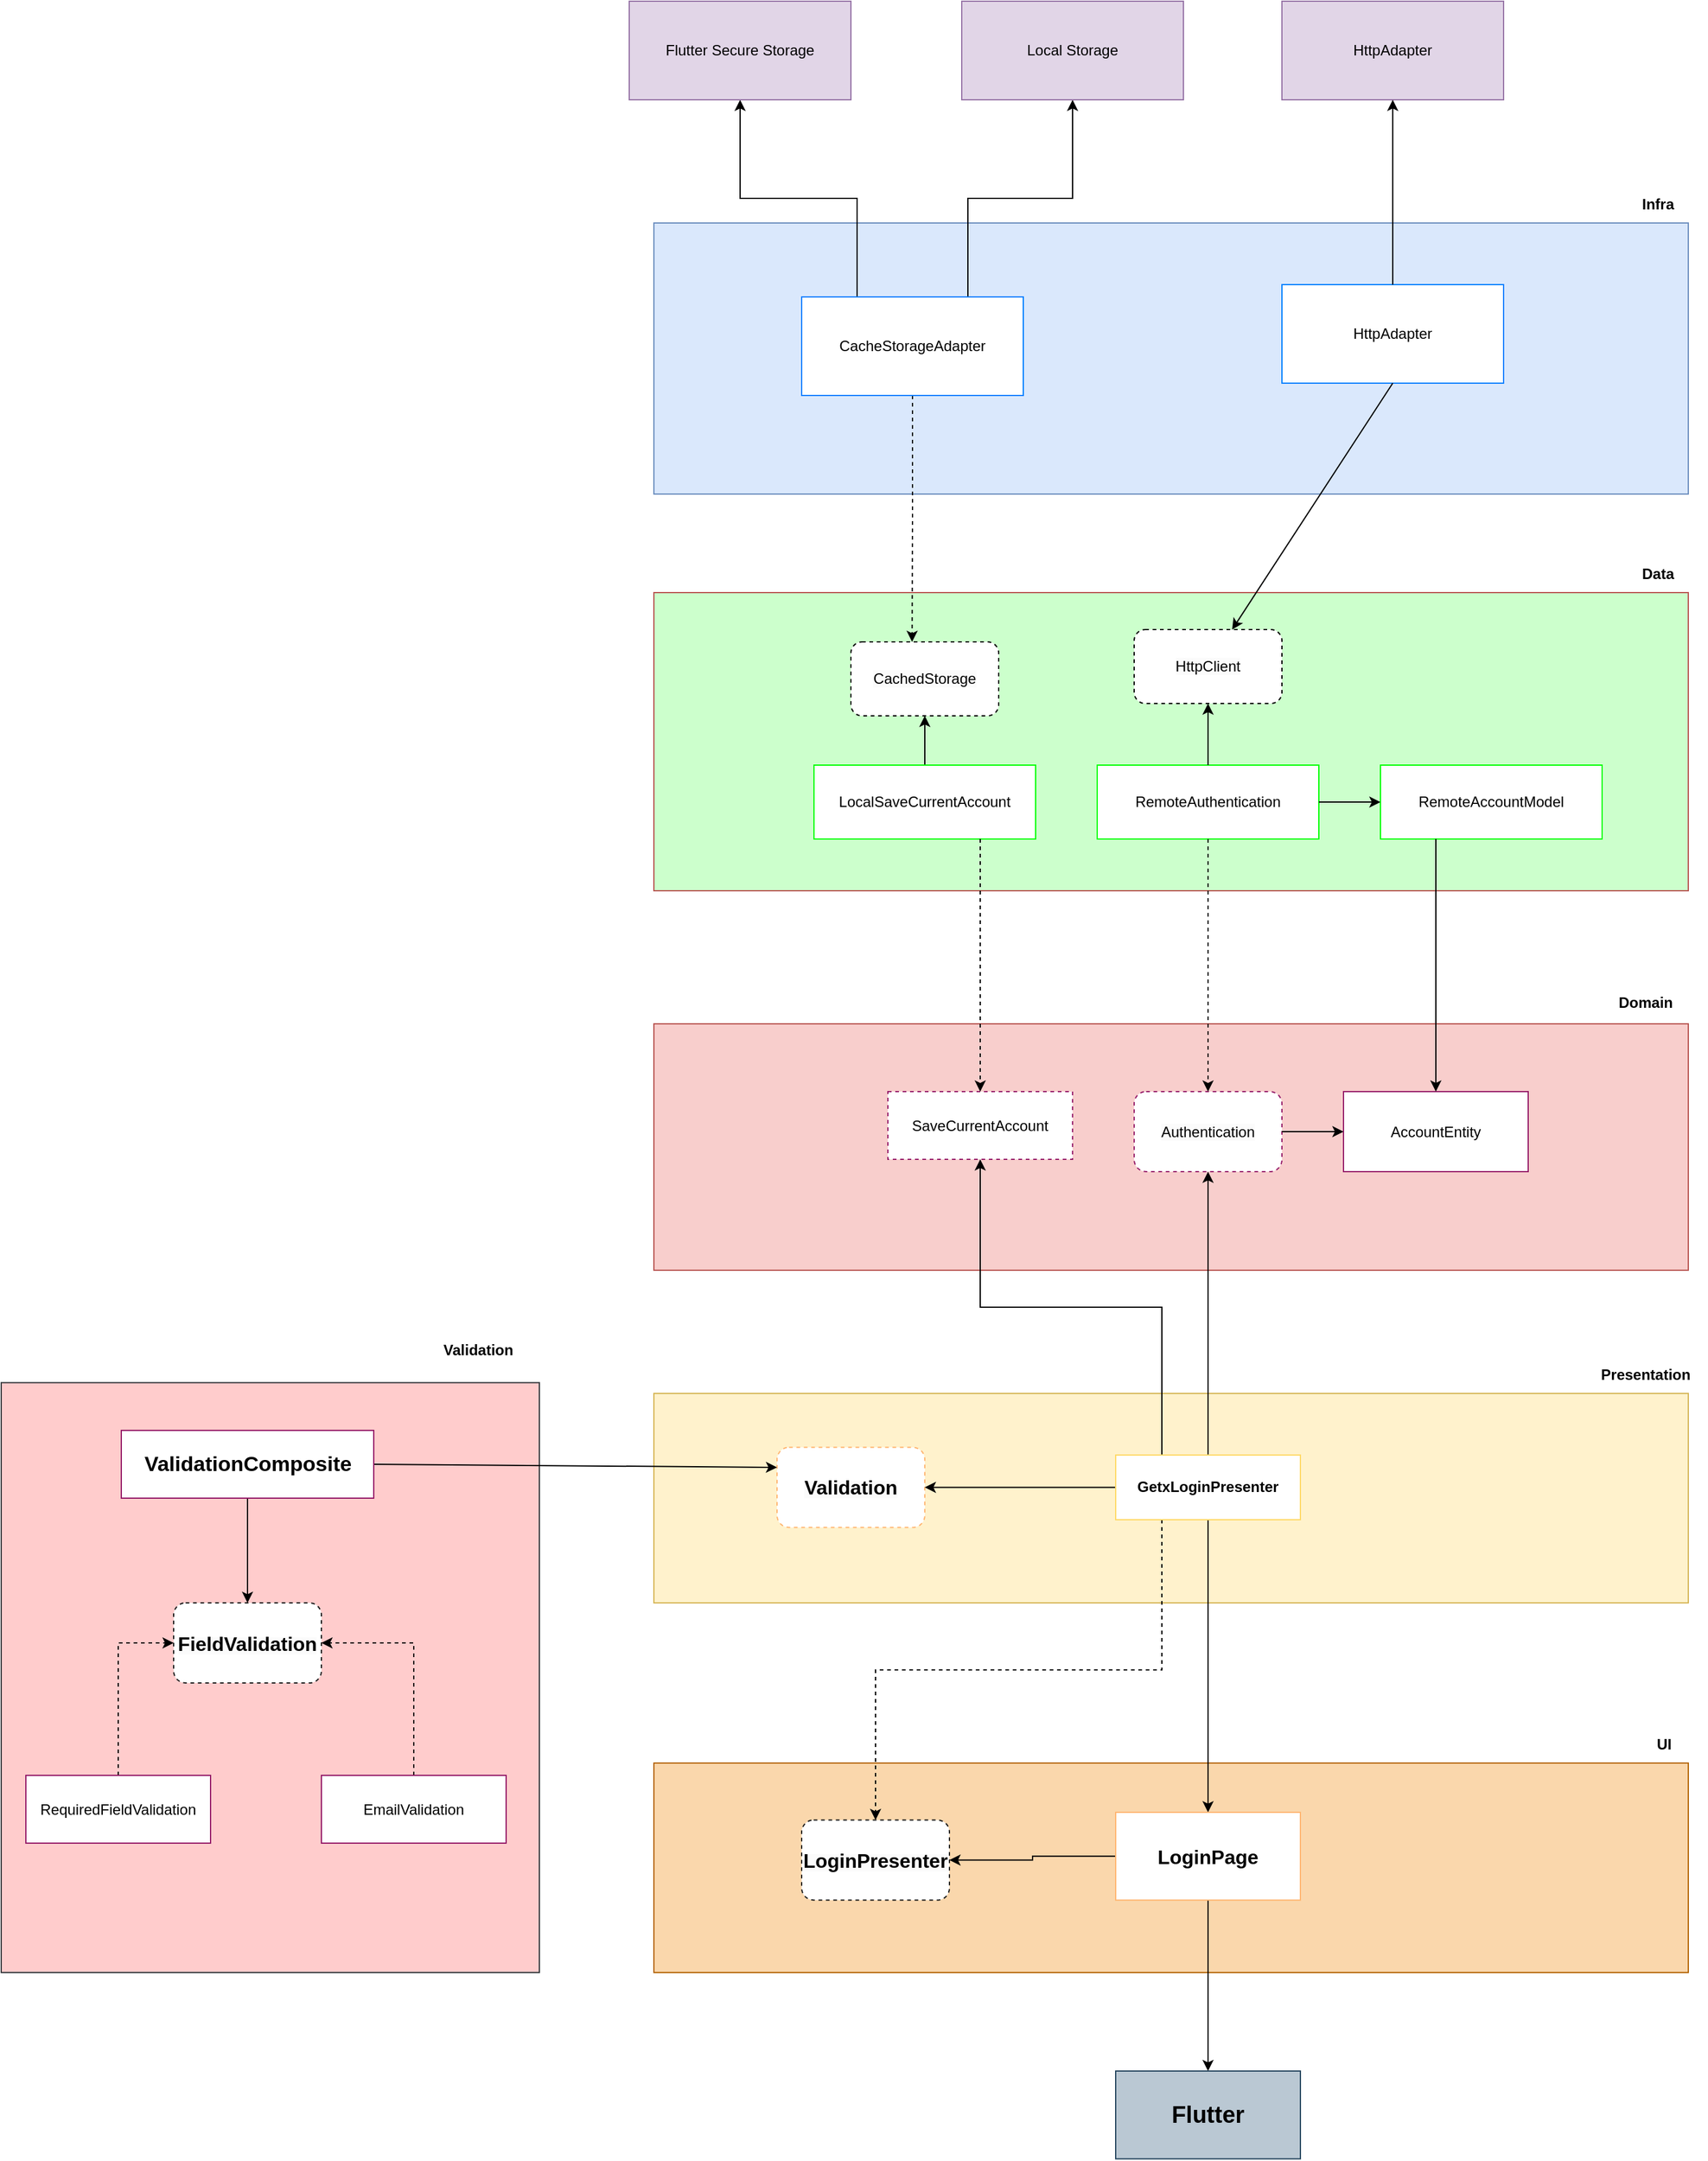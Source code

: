 <mxfile version="21.7.1" type="github" pages="3">
  <diagram name="Login" id="aWe7KM1cLbGeV50ehOjc">
    <mxGraphModel dx="2013" dy="1816" grid="1" gridSize="10" guides="1" tooltips="1" connect="1" arrows="1" fold="1" page="1" pageScale="1" pageWidth="827" pageHeight="1169" math="0" shadow="0">
      <root>
        <mxCell id="0" />
        <mxCell id="1" parent="0" />
        <mxCell id="XNv7TvhyOqcc_81UNLbF-1" value="" style="rounded=0;whiteSpace=wrap;html=1;fillColor=#f8cecc;strokeColor=#b85450;" parent="1" vertex="1">
          <mxGeometry x="-40" y="350" width="840" height="200" as="geometry" />
        </mxCell>
        <mxCell id="mrGHJU6OX8BGPNTDZ4Nh-1" value="SaveCurrentAccount" style="rounded=0;whiteSpace=wrap;html=1;strokeColor=#941967;dashed=1;" parent="1" vertex="1">
          <mxGeometry x="150" y="405" width="150" height="55" as="geometry" />
        </mxCell>
        <mxCell id="mrGHJU6OX8BGPNTDZ4Nh-2" value="AccountEntity" style="rounded=0;whiteSpace=wrap;html=1;strokeColor=#941967;" parent="1" vertex="1">
          <mxGeometry x="520" y="405" width="150" height="65" as="geometry" />
        </mxCell>
        <mxCell id="mrGHJU6OX8BGPNTDZ4Nh-3" value="&lt;span style=&quot;color: rgb(0, 0, 0); font-family: Helvetica; font-size: 12px; font-style: normal; font-variant-ligatures: normal; font-variant-caps: normal; font-weight: 400; letter-spacing: normal; orphans: 2; text-align: center; text-indent: 0px; text-transform: none; widows: 2; word-spacing: 0px; -webkit-text-stroke-width: 0px; background-color: rgb(251, 251, 251); text-decoration-thickness: initial; text-decoration-style: initial; text-decoration-color: initial; float: none; display: inline !important;&quot;&gt;Authentication&lt;/span&gt;" style="rounded=1;whiteSpace=wrap;html=1;dashed=1;strokeColor=#941967;" parent="1" vertex="1">
          <mxGeometry x="350" y="405" width="120" height="65" as="geometry" />
        </mxCell>
        <mxCell id="mrGHJU6OX8BGPNTDZ4Nh-5" value="" style="endArrow=classic;html=1;rounded=0;exitX=1;exitY=0.5;exitDx=0;exitDy=0;entryX=0;entryY=0.5;entryDx=0;entryDy=0;" parent="1" source="mrGHJU6OX8BGPNTDZ4Nh-3" target="mrGHJU6OX8BGPNTDZ4Nh-2" edge="1">
          <mxGeometry width="50" height="50" relative="1" as="geometry">
            <mxPoint x="360" y="433" as="sourcePoint" />
            <mxPoint x="310" y="433" as="targetPoint" />
          </mxGeometry>
        </mxCell>
        <mxCell id="mrGHJU6OX8BGPNTDZ4Nh-6" value="&lt;b&gt;Domain&lt;/b&gt;" style="text;html=1;align=center;verticalAlign=middle;resizable=0;points=[];autosize=1;strokeColor=none;fillColor=none;" parent="1" vertex="1">
          <mxGeometry x="730" y="318" width="70" height="30" as="geometry" />
        </mxCell>
        <mxCell id="mrGHJU6OX8BGPNTDZ4Nh-7" value="" style="rounded=0;whiteSpace=wrap;html=1;fillColor=#CCFFCC;strokeColor=#b85450;" parent="1" vertex="1">
          <mxGeometry x="-40" width="840" height="242" as="geometry" />
        </mxCell>
        <mxCell id="XKAzTYaSXbxQ3egyksWv-5" style="edgeStyle=orthogonalEdgeStyle;rounded=0;orthogonalLoop=1;jettySize=auto;html=1;entryX=0.5;entryY=1;entryDx=0;entryDy=0;" parent="1" source="mrGHJU6OX8BGPNTDZ4Nh-8" target="XKAzTYaSXbxQ3egyksWv-1" edge="1">
          <mxGeometry relative="1" as="geometry" />
        </mxCell>
        <mxCell id="mrGHJU6OX8BGPNTDZ4Nh-8" value="LocalSaveCurrentAccount" style="rounded=0;whiteSpace=wrap;html=1;strokeColor=#00FF00;" parent="1" vertex="1">
          <mxGeometry x="90" y="140" width="180" height="60" as="geometry" />
        </mxCell>
        <mxCell id="mrGHJU6OX8BGPNTDZ4Nh-10" value="&lt;span style=&quot;color: rgb(0, 0, 0); font-family: Helvetica; font-size: 12px; font-style: normal; font-variant-ligatures: normal; font-variant-caps: normal; font-weight: 400; letter-spacing: normal; orphans: 2; text-align: center; text-indent: 0px; text-transform: none; widows: 2; word-spacing: 0px; -webkit-text-stroke-width: 0px; background-color: rgb(251, 251, 251); text-decoration-thickness: initial; text-decoration-style: initial; text-decoration-color: initial; float: none; display: inline !important;&quot;&gt;HttpClient&lt;/span&gt;" style="rounded=1;whiteSpace=wrap;html=1;dashed=1;" parent="1" vertex="1">
          <mxGeometry x="350" y="30" width="120" height="60" as="geometry" />
        </mxCell>
        <mxCell id="mrGHJU6OX8BGPNTDZ4Nh-13" value="&lt;b&gt;Data&lt;br&gt;&lt;/b&gt;" style="text;html=1;align=center;verticalAlign=middle;resizable=0;points=[];autosize=1;strokeColor=none;fillColor=none;" parent="1" vertex="1">
          <mxGeometry x="750" y="-30" width="50" height="30" as="geometry" />
        </mxCell>
        <mxCell id="mrGHJU6OX8BGPNTDZ4Nh-15" value="RemoteAuthentication" style="rounded=0;whiteSpace=wrap;html=1;strokeColor=#00FF00;" parent="1" vertex="1">
          <mxGeometry x="320" y="140" width="180" height="60" as="geometry" />
        </mxCell>
        <mxCell id="mrGHJU6OX8BGPNTDZ4Nh-16" value="RemoteAccountModel&lt;br&gt;" style="rounded=0;whiteSpace=wrap;html=1;strokeColor=#00FF00;" parent="1" vertex="1">
          <mxGeometry x="550" y="140" width="180" height="60" as="geometry" />
        </mxCell>
        <mxCell id="mrGHJU6OX8BGPNTDZ4Nh-18" value="" style="endArrow=classic;html=1;rounded=0;exitX=1;exitY=0.5;exitDx=0;exitDy=0;entryX=0;entryY=0.5;entryDx=0;entryDy=0;" parent="1" source="mrGHJU6OX8BGPNTDZ4Nh-15" target="mrGHJU6OX8BGPNTDZ4Nh-16" edge="1">
          <mxGeometry width="50" height="50" relative="1" as="geometry">
            <mxPoint x="334" y="168" as="sourcePoint" />
            <mxPoint x="280" y="168" as="targetPoint" />
          </mxGeometry>
        </mxCell>
        <mxCell id="mrGHJU6OX8BGPNTDZ4Nh-20" value="" style="endArrow=classic;html=1;rounded=0;exitX=0.5;exitY=0;exitDx=0;exitDy=0;entryX=0.5;entryY=1;entryDx=0;entryDy=0;" parent="1" source="mrGHJU6OX8BGPNTDZ4Nh-15" target="mrGHJU6OX8BGPNTDZ4Nh-10" edge="1">
          <mxGeometry width="50" height="50" relative="1" as="geometry">
            <mxPoint x="514" y="168" as="sourcePoint" />
            <mxPoint x="570" y="168" as="targetPoint" />
          </mxGeometry>
        </mxCell>
        <mxCell id="mrGHJU6OX8BGPNTDZ4Nh-21" value="" style="endArrow=classic;html=1;rounded=0;exitX=0.75;exitY=1;exitDx=0;exitDy=0;dashed=1;" parent="1" source="mrGHJU6OX8BGPNTDZ4Nh-8" target="mrGHJU6OX8BGPNTDZ4Nh-1" edge="1">
          <mxGeometry width="50" height="50" relative="1" as="geometry">
            <mxPoint x="424" y="150" as="sourcePoint" />
            <mxPoint x="424" y="75" as="targetPoint" />
          </mxGeometry>
        </mxCell>
        <mxCell id="mrGHJU6OX8BGPNTDZ4Nh-22" value="" style="endArrow=classic;html=1;rounded=0;exitX=0.5;exitY=1;exitDx=0;exitDy=0;dashed=1;" parent="1" source="mrGHJU6OX8BGPNTDZ4Nh-15" target="mrGHJU6OX8BGPNTDZ4Nh-3" edge="1">
          <mxGeometry width="50" height="50" relative="1" as="geometry">
            <mxPoint x="235" y="185" as="sourcePoint" />
            <mxPoint x="235" y="415" as="targetPoint" />
          </mxGeometry>
        </mxCell>
        <mxCell id="mrGHJU6OX8BGPNTDZ4Nh-23" value="" style="endArrow=classic;html=1;rounded=0;exitX=0.25;exitY=1;exitDx=0;exitDy=0;entryX=0.5;entryY=0;entryDx=0;entryDy=0;" parent="1" source="mrGHJU6OX8BGPNTDZ4Nh-16" target="mrGHJU6OX8BGPNTDZ4Nh-2" edge="1">
          <mxGeometry width="50" height="50" relative="1" as="geometry">
            <mxPoint x="424" y="185" as="sourcePoint" />
            <mxPoint x="420" y="415" as="targetPoint" />
          </mxGeometry>
        </mxCell>
        <mxCell id="mrGHJU6OX8BGPNTDZ4Nh-26" value="" style="rounded=0;whiteSpace=wrap;html=1;fillColor=#dae8fc;strokeColor=#6c8ebf;" parent="1" vertex="1">
          <mxGeometry x="-40" y="-300" width="840" height="220" as="geometry" />
        </mxCell>
        <mxCell id="mrGHJU6OX8BGPNTDZ4Nh-27" value="&lt;b&gt;Infra&lt;br&gt;&lt;/b&gt;" style="text;html=1;align=center;verticalAlign=middle;resizable=0;points=[];autosize=1;strokeColor=none;fillColor=none;" parent="1" vertex="1">
          <mxGeometry x="750" y="-330" width="50" height="30" as="geometry" />
        </mxCell>
        <mxCell id="mrGHJU6OX8BGPNTDZ4Nh-28" value="HttpAdapter" style="rounded=0;whiteSpace=wrap;html=1;strokeColor=#007FFF;" parent="1" vertex="1">
          <mxGeometry x="470" y="-250" width="180" height="80" as="geometry" />
        </mxCell>
        <mxCell id="mrGHJU6OX8BGPNTDZ4Nh-29" value="HttpAdapter" style="rounded=0;whiteSpace=wrap;html=1;strokeColor=#9673a6;fillColor=#e1d5e7;" parent="1" vertex="1">
          <mxGeometry x="470" y="-480" width="180" height="80" as="geometry" />
        </mxCell>
        <mxCell id="mrGHJU6OX8BGPNTDZ4Nh-32" value="" style="endArrow=classic;html=1;rounded=0;entryX=0.5;entryY=1;entryDx=0;entryDy=0;exitX=0.5;exitY=0;exitDx=0;exitDy=0;" parent="1" source="mrGHJU6OX8BGPNTDZ4Nh-28" target="mrGHJU6OX8BGPNTDZ4Nh-29" edge="1">
          <mxGeometry width="50" height="50" relative="1" as="geometry">
            <mxPoint x="380" y="-240" as="sourcePoint" />
            <mxPoint x="430" y="-290" as="targetPoint" />
          </mxGeometry>
        </mxCell>
        <mxCell id="mrGHJU6OX8BGPNTDZ4Nh-33" value="" style="endArrow=classic;html=1;rounded=0;exitX=0.5;exitY=1;exitDx=0;exitDy=0;" parent="1" source="mrGHJU6OX8BGPNTDZ4Nh-28" target="mrGHJU6OX8BGPNTDZ4Nh-10" edge="1">
          <mxGeometry width="50" height="50" relative="1" as="geometry">
            <mxPoint x="420" y="210" as="sourcePoint" />
            <mxPoint x="420" y="415" as="targetPoint" />
          </mxGeometry>
        </mxCell>
        <mxCell id="25qVP3tNqjSFFK3HfMNO-1" value="" style="rounded=0;whiteSpace=wrap;html=1;fillColor=#fff2cc;strokeColor=#d6b656;" parent="1" vertex="1">
          <mxGeometry x="-40" y="650" width="840" height="170" as="geometry" />
        </mxCell>
        <mxCell id="25qVP3tNqjSFFK3HfMNO-2" value="&lt;b&gt;Presentation&lt;br&gt;&lt;/b&gt;" style="text;html=1;align=center;verticalAlign=middle;resizable=0;points=[];autosize=1;strokeColor=none;fillColor=none;" parent="1" vertex="1">
          <mxGeometry x="715" y="620" width="100" height="30" as="geometry" />
        </mxCell>
        <mxCell id="25qVP3tNqjSFFK3HfMNO-3" value="&lt;b&gt;UI&lt;br&gt;&lt;/b&gt;" style="text;html=1;align=center;verticalAlign=middle;resizable=0;points=[];autosize=1;strokeColor=none;fillColor=none;" parent="1" vertex="1">
          <mxGeometry x="760" y="920" width="40" height="30" as="geometry" />
        </mxCell>
        <mxCell id="25qVP3tNqjSFFK3HfMNO-4" value="" style="rounded=0;whiteSpace=wrap;html=1;fillColor=#fad7ac;strokeColor=#b46504;" parent="1" vertex="1">
          <mxGeometry x="-40" y="950" width="840" height="170" as="geometry" />
        </mxCell>
        <mxCell id="25qVP3tNqjSFFK3HfMNO-5" value="&lt;span style=&quot;color: rgb(0, 0, 0); font-family: Helvetica; font-style: normal; font-variant-ligatures: normal; font-variant-caps: normal; letter-spacing: normal; orphans: 2; text-align: center; text-indent: 0px; text-transform: none; widows: 2; word-spacing: 0px; -webkit-text-stroke-width: 0px; background-color: rgb(251, 251, 251); text-decoration-thickness: initial; text-decoration-style: initial; text-decoration-color: initial; float: none; display: inline !important;&quot;&gt;&lt;font style=&quot;font-size: 16px;&quot;&gt;&lt;b&gt;Validation&lt;/b&gt;&lt;/font&gt;&lt;br&gt;&lt;/span&gt;" style="rounded=1;whiteSpace=wrap;html=1;dashed=1;strokeColor=#FFB570;" parent="1" vertex="1">
          <mxGeometry x="60" y="693.75" width="120" height="65" as="geometry" />
        </mxCell>
        <mxCell id="25qVP3tNqjSFFK3HfMNO-9" style="edgeStyle=orthogonalEdgeStyle;rounded=0;orthogonalLoop=1;jettySize=auto;html=1;entryX=0.5;entryY=1;entryDx=0;entryDy=0;" parent="1" source="25qVP3tNqjSFFK3HfMNO-6" target="mrGHJU6OX8BGPNTDZ4Nh-3" edge="1">
          <mxGeometry relative="1" as="geometry" />
        </mxCell>
        <mxCell id="25qVP3tNqjSFFK3HfMNO-10" style="edgeStyle=orthogonalEdgeStyle;rounded=0;orthogonalLoop=1;jettySize=auto;html=1;entryX=1;entryY=0.5;entryDx=0;entryDy=0;" parent="1" source="25qVP3tNqjSFFK3HfMNO-6" target="25qVP3tNqjSFFK3HfMNO-5" edge="1">
          <mxGeometry relative="1" as="geometry" />
        </mxCell>
        <mxCell id="25qVP3tNqjSFFK3HfMNO-12" style="edgeStyle=orthogonalEdgeStyle;rounded=0;orthogonalLoop=1;jettySize=auto;html=1;" parent="1" source="25qVP3tNqjSFFK3HfMNO-6" target="25qVP3tNqjSFFK3HfMNO-11" edge="1">
          <mxGeometry relative="1" as="geometry" />
        </mxCell>
        <mxCell id="fgcIqUVsbNUQbCfpphny-3" style="edgeStyle=orthogonalEdgeStyle;rounded=0;orthogonalLoop=1;jettySize=auto;html=1;exitX=0.25;exitY=1;exitDx=0;exitDy=0;entryX=0.5;entryY=0;entryDx=0;entryDy=0;dashed=1;" parent="1" source="25qVP3tNqjSFFK3HfMNO-6" target="fgcIqUVsbNUQbCfpphny-1" edge="1">
          <mxGeometry relative="1" as="geometry" />
        </mxCell>
        <mxCell id="XKAzTYaSXbxQ3egyksWv-6" style="edgeStyle=orthogonalEdgeStyle;rounded=0;orthogonalLoop=1;jettySize=auto;html=1;exitX=0.25;exitY=0;exitDx=0;exitDy=0;entryX=0.5;entryY=1;entryDx=0;entryDy=0;" parent="1" source="25qVP3tNqjSFFK3HfMNO-6" target="mrGHJU6OX8BGPNTDZ4Nh-1" edge="1">
          <mxGeometry relative="1" as="geometry" />
        </mxCell>
        <mxCell id="25qVP3tNqjSFFK3HfMNO-6" value="&lt;b&gt;GetxLoginPresenter&lt;br&gt;&lt;/b&gt;" style="rounded=0;whiteSpace=wrap;html=1;strokeColor=#FFD966;" parent="1" vertex="1">
          <mxGeometry x="335" y="700" width="150" height="52.5" as="geometry" />
        </mxCell>
        <mxCell id="25qVP3tNqjSFFK3HfMNO-14" style="edgeStyle=orthogonalEdgeStyle;rounded=0;orthogonalLoop=1;jettySize=auto;html=1;exitX=0.5;exitY=1;exitDx=0;exitDy=0;" parent="1" source="25qVP3tNqjSFFK3HfMNO-11" target="25qVP3tNqjSFFK3HfMNO-13" edge="1">
          <mxGeometry relative="1" as="geometry" />
        </mxCell>
        <mxCell id="fgcIqUVsbNUQbCfpphny-2" style="edgeStyle=orthogonalEdgeStyle;rounded=0;orthogonalLoop=1;jettySize=auto;html=1;exitX=0;exitY=0.5;exitDx=0;exitDy=0;entryX=1;entryY=0.5;entryDx=0;entryDy=0;" parent="1" source="25qVP3tNqjSFFK3HfMNO-11" target="fgcIqUVsbNUQbCfpphny-1" edge="1">
          <mxGeometry relative="1" as="geometry" />
        </mxCell>
        <mxCell id="25qVP3tNqjSFFK3HfMNO-11" value="&lt;font style=&quot;font-size: 16px;&quot;&gt;&lt;b&gt;LoginPage&lt;/b&gt;&lt;/font&gt;" style="rounded=0;whiteSpace=wrap;html=1;strokeColor=#FFB570;" parent="1" vertex="1">
          <mxGeometry x="335" y="990" width="150" height="71.25" as="geometry" />
        </mxCell>
        <mxCell id="25qVP3tNqjSFFK3HfMNO-13" value="&lt;b&gt;&lt;font style=&quot;font-size: 19px;&quot;&gt;Flutter&lt;/font&gt;&lt;/b&gt;" style="rounded=0;whiteSpace=wrap;html=1;strokeColor=#23445d;fillColor=#bac8d3;" parent="1" vertex="1">
          <mxGeometry x="335" y="1200" width="150" height="71.25" as="geometry" />
        </mxCell>
        <mxCell id="25qVP3tNqjSFFK3HfMNO-15" value="" style="rounded=0;whiteSpace=wrap;html=1;fillColor=#ffcccc;strokeColor=#36393d;" parent="1" vertex="1">
          <mxGeometry x="-570" y="641.25" width="437" height="478.75" as="geometry" />
        </mxCell>
        <mxCell id="25qVP3tNqjSFFK3HfMNO-16" value="&lt;b&gt;Validation&lt;br&gt;&lt;/b&gt;" style="text;html=1;align=center;verticalAlign=middle;resizable=0;points=[];autosize=1;strokeColor=none;fillColor=none;" parent="1" vertex="1">
          <mxGeometry x="-223" y="600" width="80" height="30" as="geometry" />
        </mxCell>
        <mxCell id="25qVP3tNqjSFFK3HfMNO-20" style="rounded=0;orthogonalLoop=1;jettySize=auto;html=1;exitX=1;exitY=0.5;exitDx=0;exitDy=0;entryX=0;entryY=0.25;entryDx=0;entryDy=0;" parent="1" source="25qVP3tNqjSFFK3HfMNO-17" target="25qVP3tNqjSFFK3HfMNO-5" edge="1">
          <mxGeometry relative="1" as="geometry" />
        </mxCell>
        <mxCell id="fgcIqUVsbNUQbCfpphny-6" style="edgeStyle=orthogonalEdgeStyle;rounded=0;orthogonalLoop=1;jettySize=auto;html=1;exitX=0.5;exitY=1;exitDx=0;exitDy=0;entryX=0.5;entryY=0;entryDx=0;entryDy=0;" parent="1" source="25qVP3tNqjSFFK3HfMNO-17" target="fgcIqUVsbNUQbCfpphny-4" edge="1">
          <mxGeometry relative="1" as="geometry" />
        </mxCell>
        <mxCell id="25qVP3tNqjSFFK3HfMNO-17" value="&lt;b&gt;&lt;font style=&quot;font-size: 17px;&quot;&gt;ValidationComposite&lt;/font&gt;&lt;/b&gt;" style="rounded=0;whiteSpace=wrap;html=1;strokeColor=#941967;" parent="1" vertex="1">
          <mxGeometry x="-472.5" y="680" width="205" height="55" as="geometry" />
        </mxCell>
        <mxCell id="fgcIqUVsbNUQbCfpphny-5" style="edgeStyle=orthogonalEdgeStyle;rounded=0;orthogonalLoop=1;jettySize=auto;html=1;exitX=0.5;exitY=0;exitDx=0;exitDy=0;entryX=0;entryY=0.5;entryDx=0;entryDy=0;strokeColor=#000000;dashed=1;" parent="1" source="25qVP3tNqjSFFK3HfMNO-18" target="fgcIqUVsbNUQbCfpphny-4" edge="1">
          <mxGeometry relative="1" as="geometry" />
        </mxCell>
        <mxCell id="25qVP3tNqjSFFK3HfMNO-18" value="RequiredFieldValidation" style="rounded=0;whiteSpace=wrap;html=1;strokeColor=#941967;" parent="1" vertex="1">
          <mxGeometry x="-550" y="960" width="150" height="55" as="geometry" />
        </mxCell>
        <mxCell id="25qVP3tNqjSFFK3HfMNO-22" style="rounded=0;orthogonalLoop=1;jettySize=auto;html=1;entryX=1;entryY=0.5;entryDx=0;entryDy=0;dashed=1;edgeStyle=orthogonalEdgeStyle;" parent="1" source="25qVP3tNqjSFFK3HfMNO-19" target="fgcIqUVsbNUQbCfpphny-4" edge="1">
          <mxGeometry relative="1" as="geometry" />
        </mxCell>
        <mxCell id="25qVP3tNqjSFFK3HfMNO-19" value="EmailValidation" style="rounded=0;whiteSpace=wrap;html=1;strokeColor=#941967;" parent="1" vertex="1">
          <mxGeometry x="-310" y="960" width="150" height="55" as="geometry" />
        </mxCell>
        <mxCell id="fgcIqUVsbNUQbCfpphny-1" value="&lt;span style=&quot;color: rgb(0, 0, 0); font-family: Helvetica; font-style: normal; font-variant-ligatures: normal; font-variant-caps: normal; letter-spacing: normal; orphans: 2; text-align: center; text-indent: 0px; text-transform: none; widows: 2; word-spacing: 0px; -webkit-text-stroke-width: 0px; background-color: rgb(251, 251, 251); text-decoration-thickness: initial; text-decoration-style: initial; text-decoration-color: initial; float: none; display: inline !important;&quot;&gt;&lt;font style=&quot;font-size: 16px;&quot;&gt;&lt;b&gt;LoginPresenter&lt;/b&gt;&lt;/font&gt;&lt;br&gt;&lt;/span&gt;" style="rounded=1;whiteSpace=wrap;html=1;dashed=1;strokeColor=#1A1A1A;" parent="1" vertex="1">
          <mxGeometry x="80" y="996.25" width="120" height="65" as="geometry" />
        </mxCell>
        <mxCell id="fgcIqUVsbNUQbCfpphny-4" value="&lt;span style=&quot;color: rgb(0, 0, 0); font-family: Helvetica; font-style: normal; font-variant-ligatures: normal; font-variant-caps: normal; letter-spacing: normal; orphans: 2; text-align: center; text-indent: 0px; text-transform: none; widows: 2; word-spacing: 0px; -webkit-text-stroke-width: 0px; background-color: rgb(251, 251, 251); text-decoration-thickness: initial; text-decoration-style: initial; text-decoration-color: initial; float: none; display: inline !important;&quot;&gt;&lt;font style=&quot;font-size: 16px;&quot;&gt;&lt;b&gt;FieldValidation&lt;/b&gt;&lt;/font&gt;&lt;br&gt;&lt;/span&gt;" style="rounded=1;whiteSpace=wrap;html=1;dashed=1;strokeColor=#1A1A1A;" parent="1" vertex="1">
          <mxGeometry x="-430" y="820" width="120" height="65" as="geometry" />
        </mxCell>
        <mxCell id="XKAzTYaSXbxQ3egyksWv-1" value="&lt;span style=&quot;color: rgb(0, 0, 0); font-family: Helvetica; font-size: 12px; font-style: normal; font-variant-ligatures: normal; font-variant-caps: normal; font-weight: 400; letter-spacing: normal; orphans: 2; text-align: center; text-indent: 0px; text-transform: none; widows: 2; word-spacing: 0px; -webkit-text-stroke-width: 0px; background-color: rgb(251, 251, 251); text-decoration-thickness: initial; text-decoration-style: initial; text-decoration-color: initial; float: none; display: inline !important;&quot;&gt;CachedStorage&lt;/span&gt;" style="rounded=1;whiteSpace=wrap;html=1;dashed=1;" parent="1" vertex="1">
          <mxGeometry x="120" y="40" width="120" height="60" as="geometry" />
        </mxCell>
        <mxCell id="XKAzTYaSXbxQ3egyksWv-9" style="edgeStyle=orthogonalEdgeStyle;rounded=0;orthogonalLoop=1;jettySize=auto;html=1;exitX=0.5;exitY=1;exitDx=0;exitDy=0;entryX=0.414;entryY=0;entryDx=0;entryDy=0;entryPerimeter=0;dashed=1;" parent="1" source="XKAzTYaSXbxQ3egyksWv-7" target="XKAzTYaSXbxQ3egyksWv-1" edge="1">
          <mxGeometry relative="1" as="geometry" />
        </mxCell>
        <mxCell id="XKAzTYaSXbxQ3egyksWv-12" style="edgeStyle=orthogonalEdgeStyle;rounded=0;orthogonalLoop=1;jettySize=auto;html=1;exitX=0.25;exitY=0;exitDx=0;exitDy=0;entryX=0.5;entryY=1;entryDx=0;entryDy=0;" parent="1" source="XKAzTYaSXbxQ3egyksWv-7" target="XKAzTYaSXbxQ3egyksWv-11" edge="1">
          <mxGeometry relative="1" as="geometry" />
        </mxCell>
        <mxCell id="XKAzTYaSXbxQ3egyksWv-13" style="edgeStyle=orthogonalEdgeStyle;rounded=0;orthogonalLoop=1;jettySize=auto;html=1;exitX=0.75;exitY=0;exitDx=0;exitDy=0;" parent="1" source="XKAzTYaSXbxQ3egyksWv-7" target="XKAzTYaSXbxQ3egyksWv-10" edge="1">
          <mxGeometry relative="1" as="geometry" />
        </mxCell>
        <mxCell id="XKAzTYaSXbxQ3egyksWv-7" value="CacheStorageAdapter" style="rounded=0;whiteSpace=wrap;html=1;strokeColor=#007FFF;" parent="1" vertex="1">
          <mxGeometry x="80" y="-240" width="180" height="80" as="geometry" />
        </mxCell>
        <mxCell id="XKAzTYaSXbxQ3egyksWv-10" value="Local Storage" style="rounded=0;whiteSpace=wrap;html=1;strokeColor=#9673a6;fillColor=#e1d5e7;" parent="1" vertex="1">
          <mxGeometry x="210" y="-480" width="180" height="80" as="geometry" />
        </mxCell>
        <mxCell id="XKAzTYaSXbxQ3egyksWv-11" value="Flutter Secure Storage" style="rounded=0;whiteSpace=wrap;html=1;strokeColor=#9673a6;fillColor=#e1d5e7;" parent="1" vertex="1">
          <mxGeometry x="-60" y="-480" width="180" height="80" as="geometry" />
        </mxCell>
      </root>
    </mxGraphModel>
  </diagram>
  <diagram name="Cópia do Login" id="T-hnAIrjqX6TiQ51oKLj">
    <mxGraphModel dx="3018" dy="1913" grid="1" gridSize="10" guides="1" tooltips="1" connect="1" arrows="1" fold="1" page="1" pageScale="1" pageWidth="827" pageHeight="1169" math="0" shadow="0">
      <root>
        <mxCell id="OTpSEpDHNw_HFnbui9ex-0" />
        <mxCell id="OTpSEpDHNw_HFnbui9ex-1" parent="OTpSEpDHNw_HFnbui9ex-0" />
        <mxCell id="OTpSEpDHNw_HFnbui9ex-2" value="" style="rounded=0;whiteSpace=wrap;html=1;fillColor=#f8cecc;strokeColor=#b85450;" vertex="1" parent="OTpSEpDHNw_HFnbui9ex-1">
          <mxGeometry x="-40" y="350" width="840" height="200" as="geometry" />
        </mxCell>
        <mxCell id="OTpSEpDHNw_HFnbui9ex-3" value="SaveCurrentAccount" style="rounded=0;whiteSpace=wrap;html=1;strokeColor=#941967;dashed=1;" vertex="1" parent="OTpSEpDHNw_HFnbui9ex-1">
          <mxGeometry x="150" y="405" width="150" height="55" as="geometry" />
        </mxCell>
        <mxCell id="OTpSEpDHNw_HFnbui9ex-4" value="AccountEntity" style="rounded=0;whiteSpace=wrap;html=1;strokeColor=#941967;" vertex="1" parent="OTpSEpDHNw_HFnbui9ex-1">
          <mxGeometry x="520" y="405" width="150" height="65" as="geometry" />
        </mxCell>
        <mxCell id="OTpSEpDHNw_HFnbui9ex-5" value="&lt;span style=&quot;color: rgb(0, 0, 0); font-family: Helvetica; font-size: 12px; font-style: normal; font-variant-ligatures: normal; font-variant-caps: normal; font-weight: 400; letter-spacing: normal; orphans: 2; text-align: center; text-indent: 0px; text-transform: none; widows: 2; word-spacing: 0px; -webkit-text-stroke-width: 0px; background-color: rgb(251, 251, 251); text-decoration-thickness: initial; text-decoration-style: initial; text-decoration-color: initial; float: none; display: inline !important;&quot;&gt;AddAccount&lt;/span&gt;" style="rounded=1;whiteSpace=wrap;html=1;dashed=1;strokeColor=#941967;" vertex="1" parent="OTpSEpDHNw_HFnbui9ex-1">
          <mxGeometry x="350" y="405" width="120" height="65" as="geometry" />
        </mxCell>
        <mxCell id="OTpSEpDHNw_HFnbui9ex-6" value="" style="endArrow=classic;html=1;rounded=0;exitX=1;exitY=0.5;exitDx=0;exitDy=0;entryX=0;entryY=0.5;entryDx=0;entryDy=0;" edge="1" parent="OTpSEpDHNw_HFnbui9ex-1" source="OTpSEpDHNw_HFnbui9ex-5" target="OTpSEpDHNw_HFnbui9ex-4">
          <mxGeometry width="50" height="50" relative="1" as="geometry">
            <mxPoint x="360" y="433" as="sourcePoint" />
            <mxPoint x="310" y="433" as="targetPoint" />
          </mxGeometry>
        </mxCell>
        <mxCell id="OTpSEpDHNw_HFnbui9ex-7" value="&lt;b&gt;Domain&lt;/b&gt;" style="text;html=1;align=center;verticalAlign=middle;resizable=0;points=[];autosize=1;strokeColor=none;fillColor=none;" vertex="1" parent="OTpSEpDHNw_HFnbui9ex-1">
          <mxGeometry x="730" y="318" width="70" height="30" as="geometry" />
        </mxCell>
        <mxCell id="OTpSEpDHNw_HFnbui9ex-8" value="" style="rounded=0;whiteSpace=wrap;html=1;fillColor=#CCFFCC;strokeColor=#b85450;" vertex="1" parent="OTpSEpDHNw_HFnbui9ex-1">
          <mxGeometry x="-40" width="840" height="242" as="geometry" />
        </mxCell>
        <mxCell id="OTpSEpDHNw_HFnbui9ex-9" style="edgeStyle=orthogonalEdgeStyle;rounded=0;orthogonalLoop=1;jettySize=auto;html=1;entryX=0.5;entryY=1;entryDx=0;entryDy=0;" edge="1" parent="OTpSEpDHNw_HFnbui9ex-1" source="OTpSEpDHNw_HFnbui9ex-10" target="OTpSEpDHNw_HFnbui9ex-52">
          <mxGeometry relative="1" as="geometry" />
        </mxCell>
        <mxCell id="OTpSEpDHNw_HFnbui9ex-10" value="LocalSaveCurrentAccount" style="rounded=0;whiteSpace=wrap;html=1;strokeColor=#00FF00;" vertex="1" parent="OTpSEpDHNw_HFnbui9ex-1">
          <mxGeometry x="90" y="140" width="180" height="60" as="geometry" />
        </mxCell>
        <mxCell id="OTpSEpDHNw_HFnbui9ex-11" value="&lt;span style=&quot;color: rgb(0, 0, 0); font-family: Helvetica; font-size: 12px; font-style: normal; font-variant-ligatures: normal; font-variant-caps: normal; font-weight: 400; letter-spacing: normal; orphans: 2; text-align: center; text-indent: 0px; text-transform: none; widows: 2; word-spacing: 0px; -webkit-text-stroke-width: 0px; background-color: rgb(251, 251, 251); text-decoration-thickness: initial; text-decoration-style: initial; text-decoration-color: initial; float: none; display: inline !important;&quot;&gt;HttpClient&lt;/span&gt;" style="rounded=1;whiteSpace=wrap;html=1;dashed=1;" vertex="1" parent="OTpSEpDHNw_HFnbui9ex-1">
          <mxGeometry x="350" y="30" width="120" height="60" as="geometry" />
        </mxCell>
        <mxCell id="OTpSEpDHNw_HFnbui9ex-12" value="&lt;b&gt;Data&lt;br&gt;&lt;/b&gt;" style="text;html=1;align=center;verticalAlign=middle;resizable=0;points=[];autosize=1;strokeColor=none;fillColor=none;" vertex="1" parent="OTpSEpDHNw_HFnbui9ex-1">
          <mxGeometry x="750" y="-30" width="50" height="30" as="geometry" />
        </mxCell>
        <mxCell id="OTpSEpDHNw_HFnbui9ex-13" value="RemoteAuthentication" style="rounded=0;whiteSpace=wrap;html=1;strokeColor=#00FF00;" vertex="1" parent="OTpSEpDHNw_HFnbui9ex-1">
          <mxGeometry x="320" y="140" width="180" height="60" as="geometry" />
        </mxCell>
        <mxCell id="OTpSEpDHNw_HFnbui9ex-14" value="RemoteAccountModel&lt;br&gt;" style="rounded=0;whiteSpace=wrap;html=1;strokeColor=#00FF00;" vertex="1" parent="OTpSEpDHNw_HFnbui9ex-1">
          <mxGeometry x="550" y="140" width="180" height="60" as="geometry" />
        </mxCell>
        <mxCell id="OTpSEpDHNw_HFnbui9ex-15" value="" style="endArrow=classic;html=1;rounded=0;exitX=1;exitY=0.5;exitDx=0;exitDy=0;entryX=0;entryY=0.5;entryDx=0;entryDy=0;" edge="1" parent="OTpSEpDHNw_HFnbui9ex-1" source="OTpSEpDHNw_HFnbui9ex-13" target="OTpSEpDHNw_HFnbui9ex-14">
          <mxGeometry width="50" height="50" relative="1" as="geometry">
            <mxPoint x="334" y="168" as="sourcePoint" />
            <mxPoint x="280" y="168" as="targetPoint" />
          </mxGeometry>
        </mxCell>
        <mxCell id="OTpSEpDHNw_HFnbui9ex-16" value="" style="endArrow=classic;html=1;rounded=0;exitX=0.5;exitY=0;exitDx=0;exitDy=0;entryX=0.5;entryY=1;entryDx=0;entryDy=0;" edge="1" parent="OTpSEpDHNw_HFnbui9ex-1" source="OTpSEpDHNw_HFnbui9ex-13" target="OTpSEpDHNw_HFnbui9ex-11">
          <mxGeometry width="50" height="50" relative="1" as="geometry">
            <mxPoint x="514" y="168" as="sourcePoint" />
            <mxPoint x="570" y="168" as="targetPoint" />
          </mxGeometry>
        </mxCell>
        <mxCell id="OTpSEpDHNw_HFnbui9ex-17" value="" style="endArrow=classic;html=1;rounded=0;exitX=0.75;exitY=1;exitDx=0;exitDy=0;dashed=1;" edge="1" parent="OTpSEpDHNw_HFnbui9ex-1" source="OTpSEpDHNw_HFnbui9ex-10" target="OTpSEpDHNw_HFnbui9ex-3">
          <mxGeometry width="50" height="50" relative="1" as="geometry">
            <mxPoint x="424" y="150" as="sourcePoint" />
            <mxPoint x="424" y="75" as="targetPoint" />
          </mxGeometry>
        </mxCell>
        <mxCell id="OTpSEpDHNw_HFnbui9ex-18" value="" style="endArrow=classic;html=1;rounded=0;exitX=0.5;exitY=1;exitDx=0;exitDy=0;dashed=1;" edge="1" parent="OTpSEpDHNw_HFnbui9ex-1" source="OTpSEpDHNw_HFnbui9ex-13" target="OTpSEpDHNw_HFnbui9ex-5">
          <mxGeometry width="50" height="50" relative="1" as="geometry">
            <mxPoint x="235" y="185" as="sourcePoint" />
            <mxPoint x="235" y="415" as="targetPoint" />
          </mxGeometry>
        </mxCell>
        <mxCell id="OTpSEpDHNw_HFnbui9ex-19" value="" style="endArrow=classic;html=1;rounded=0;exitX=0.25;exitY=1;exitDx=0;exitDy=0;entryX=0.5;entryY=0;entryDx=0;entryDy=0;" edge="1" parent="OTpSEpDHNw_HFnbui9ex-1" source="OTpSEpDHNw_HFnbui9ex-14" target="OTpSEpDHNw_HFnbui9ex-4">
          <mxGeometry width="50" height="50" relative="1" as="geometry">
            <mxPoint x="424" y="185" as="sourcePoint" />
            <mxPoint x="420" y="415" as="targetPoint" />
          </mxGeometry>
        </mxCell>
        <mxCell id="OTpSEpDHNw_HFnbui9ex-20" value="" style="rounded=0;whiteSpace=wrap;html=1;fillColor=#dae8fc;strokeColor=#6c8ebf;" vertex="1" parent="OTpSEpDHNw_HFnbui9ex-1">
          <mxGeometry x="-40" y="-300" width="840" height="220" as="geometry" />
        </mxCell>
        <mxCell id="OTpSEpDHNw_HFnbui9ex-21" value="&lt;b&gt;Infra&lt;br&gt;&lt;/b&gt;" style="text;html=1;align=center;verticalAlign=middle;resizable=0;points=[];autosize=1;strokeColor=none;fillColor=none;" vertex="1" parent="OTpSEpDHNw_HFnbui9ex-1">
          <mxGeometry x="750" y="-330" width="50" height="30" as="geometry" />
        </mxCell>
        <mxCell id="OTpSEpDHNw_HFnbui9ex-22" value="HttpAdapter" style="rounded=0;whiteSpace=wrap;html=1;strokeColor=#007FFF;" vertex="1" parent="OTpSEpDHNw_HFnbui9ex-1">
          <mxGeometry x="470" y="-250" width="180" height="80" as="geometry" />
        </mxCell>
        <mxCell id="OTpSEpDHNw_HFnbui9ex-23" value="HttpAdapter" style="rounded=0;whiteSpace=wrap;html=1;strokeColor=#9673a6;fillColor=#e1d5e7;" vertex="1" parent="OTpSEpDHNw_HFnbui9ex-1">
          <mxGeometry x="470" y="-480" width="180" height="80" as="geometry" />
        </mxCell>
        <mxCell id="OTpSEpDHNw_HFnbui9ex-24" value="" style="endArrow=classic;html=1;rounded=0;entryX=0.5;entryY=1;entryDx=0;entryDy=0;exitX=0.5;exitY=0;exitDx=0;exitDy=0;" edge="1" parent="OTpSEpDHNw_HFnbui9ex-1" source="OTpSEpDHNw_HFnbui9ex-22" target="OTpSEpDHNw_HFnbui9ex-23">
          <mxGeometry width="50" height="50" relative="1" as="geometry">
            <mxPoint x="380" y="-240" as="sourcePoint" />
            <mxPoint x="430" y="-290" as="targetPoint" />
          </mxGeometry>
        </mxCell>
        <mxCell id="OTpSEpDHNw_HFnbui9ex-25" value="" style="endArrow=classic;html=1;rounded=0;exitX=0.5;exitY=1;exitDx=0;exitDy=0;" edge="1" parent="OTpSEpDHNw_HFnbui9ex-1" source="OTpSEpDHNw_HFnbui9ex-22" target="OTpSEpDHNw_HFnbui9ex-11">
          <mxGeometry width="50" height="50" relative="1" as="geometry">
            <mxPoint x="420" y="210" as="sourcePoint" />
            <mxPoint x="420" y="415" as="targetPoint" />
          </mxGeometry>
        </mxCell>
        <mxCell id="OTpSEpDHNw_HFnbui9ex-26" value="" style="rounded=0;whiteSpace=wrap;html=1;fillColor=#fff2cc;strokeColor=#d6b656;" vertex="1" parent="OTpSEpDHNw_HFnbui9ex-1">
          <mxGeometry x="-40" y="650" width="840" height="170" as="geometry" />
        </mxCell>
        <mxCell id="OTpSEpDHNw_HFnbui9ex-27" value="&lt;b&gt;Presentation&lt;br&gt;&lt;/b&gt;" style="text;html=1;align=center;verticalAlign=middle;resizable=0;points=[];autosize=1;strokeColor=none;fillColor=none;" vertex="1" parent="OTpSEpDHNw_HFnbui9ex-1">
          <mxGeometry x="715" y="620" width="100" height="30" as="geometry" />
        </mxCell>
        <mxCell id="OTpSEpDHNw_HFnbui9ex-28" value="&lt;b&gt;UI&lt;br&gt;&lt;/b&gt;" style="text;html=1;align=center;verticalAlign=middle;resizable=0;points=[];autosize=1;strokeColor=none;fillColor=none;" vertex="1" parent="OTpSEpDHNw_HFnbui9ex-1">
          <mxGeometry x="760" y="920" width="40" height="30" as="geometry" />
        </mxCell>
        <mxCell id="NXsa4lYwTWNpjVwxK2p6-0" value="" style="edgeStyle=orthogonalEdgeStyle;rounded=0;orthogonalLoop=1;jettySize=auto;html=1;" edge="1" parent="OTpSEpDHNw_HFnbui9ex-1" source="OTpSEpDHNw_HFnbui9ex-29" target="OTpSEpDHNw_HFnbui9ex-41">
          <mxGeometry relative="1" as="geometry" />
        </mxCell>
        <mxCell id="OTpSEpDHNw_HFnbui9ex-29" value="" style="rounded=0;whiteSpace=wrap;html=1;fillColor=#fad7ac;strokeColor=#b46504;" vertex="1" parent="OTpSEpDHNw_HFnbui9ex-1">
          <mxGeometry x="-40" y="950" width="840" height="170" as="geometry" />
        </mxCell>
        <mxCell id="OTpSEpDHNw_HFnbui9ex-30" value="&lt;span style=&quot;color: rgb(0, 0, 0); font-family: Helvetica; font-style: normal; font-variant-ligatures: normal; font-variant-caps: normal; letter-spacing: normal; orphans: 2; text-align: center; text-indent: 0px; text-transform: none; widows: 2; word-spacing: 0px; -webkit-text-stroke-width: 0px; background-color: rgb(251, 251, 251); text-decoration-thickness: initial; text-decoration-style: initial; text-decoration-color: initial; float: none; display: inline !important;&quot;&gt;&lt;font style=&quot;font-size: 16px;&quot;&gt;&lt;b&gt;Validation&lt;/b&gt;&lt;/font&gt;&lt;br&gt;&lt;/span&gt;" style="rounded=1;whiteSpace=wrap;html=1;dashed=1;strokeColor=#FFB570;" vertex="1" parent="OTpSEpDHNw_HFnbui9ex-1">
          <mxGeometry x="60" y="693.75" width="120" height="65" as="geometry" />
        </mxCell>
        <mxCell id="OTpSEpDHNw_HFnbui9ex-31" style="edgeStyle=orthogonalEdgeStyle;rounded=0;orthogonalLoop=1;jettySize=auto;html=1;entryX=0.5;entryY=1;entryDx=0;entryDy=0;" edge="1" parent="OTpSEpDHNw_HFnbui9ex-1" source="OTpSEpDHNw_HFnbui9ex-36" target="OTpSEpDHNw_HFnbui9ex-5">
          <mxGeometry relative="1" as="geometry" />
        </mxCell>
        <mxCell id="OTpSEpDHNw_HFnbui9ex-32" style="edgeStyle=orthogonalEdgeStyle;rounded=0;orthogonalLoop=1;jettySize=auto;html=1;entryX=1;entryY=0.5;entryDx=0;entryDy=0;" edge="1" parent="OTpSEpDHNw_HFnbui9ex-1" source="OTpSEpDHNw_HFnbui9ex-36" target="OTpSEpDHNw_HFnbui9ex-30">
          <mxGeometry relative="1" as="geometry" />
        </mxCell>
        <mxCell id="OTpSEpDHNw_HFnbui9ex-33" style="edgeStyle=orthogonalEdgeStyle;rounded=0;orthogonalLoop=1;jettySize=auto;html=1;" edge="1" parent="OTpSEpDHNw_HFnbui9ex-1" source="OTpSEpDHNw_HFnbui9ex-36" target="OTpSEpDHNw_HFnbui9ex-39">
          <mxGeometry relative="1" as="geometry" />
        </mxCell>
        <mxCell id="OTpSEpDHNw_HFnbui9ex-34" style="rounded=0;orthogonalLoop=1;jettySize=auto;html=1;exitX=0.25;exitY=1;exitDx=0;exitDy=0;entryX=0.5;entryY=0;entryDx=0;entryDy=0;dashed=1;" edge="1" parent="OTpSEpDHNw_HFnbui9ex-1" source="OTpSEpDHNw_HFnbui9ex-36" target="OTpSEpDHNw_HFnbui9ex-50">
          <mxGeometry relative="1" as="geometry" />
        </mxCell>
        <mxCell id="OTpSEpDHNw_HFnbui9ex-35" style="rounded=0;orthogonalLoop=1;jettySize=auto;html=1;exitX=0.25;exitY=0;exitDx=0;exitDy=0;entryX=0.5;entryY=1;entryDx=0;entryDy=0;" edge="1" parent="OTpSEpDHNw_HFnbui9ex-1" source="OTpSEpDHNw_HFnbui9ex-36" target="OTpSEpDHNw_HFnbui9ex-3">
          <mxGeometry relative="1" as="geometry" />
        </mxCell>
        <mxCell id="OTpSEpDHNw_HFnbui9ex-36" value="&lt;h2&gt;&lt;b&gt;GetxSignU&lt;span style=&quot;font-size: 16px;&quot;&gt;p&lt;/span&gt;&lt;/b&gt;&lt;b&gt;Presenter&lt;br&gt;&lt;/b&gt;&lt;/h2&gt;" style="rounded=0;whiteSpace=wrap;html=1;strokeColor=#FFD966;" vertex="1" parent="OTpSEpDHNw_HFnbui9ex-1">
          <mxGeometry x="335" y="700" width="305" height="52.5" as="geometry" />
        </mxCell>
        <mxCell id="OTpSEpDHNw_HFnbui9ex-37" style="edgeStyle=orthogonalEdgeStyle;rounded=0;orthogonalLoop=1;jettySize=auto;html=1;exitX=0.5;exitY=1;exitDx=0;exitDy=0;" edge="1" parent="OTpSEpDHNw_HFnbui9ex-1" source="OTpSEpDHNw_HFnbui9ex-39" target="OTpSEpDHNw_HFnbui9ex-40">
          <mxGeometry relative="1" as="geometry" />
        </mxCell>
        <mxCell id="OTpSEpDHNw_HFnbui9ex-38" style="edgeStyle=orthogonalEdgeStyle;rounded=0;orthogonalLoop=1;jettySize=auto;html=1;exitX=0;exitY=0.5;exitDx=0;exitDy=0;entryX=1;entryY=0.5;entryDx=0;entryDy=0;" edge="1" parent="OTpSEpDHNw_HFnbui9ex-1" source="OTpSEpDHNw_HFnbui9ex-39" target="OTpSEpDHNw_HFnbui9ex-50">
          <mxGeometry relative="1" as="geometry" />
        </mxCell>
        <mxCell id="OTpSEpDHNw_HFnbui9ex-39" value="&lt;font style=&quot;font-size: 16px;&quot;&gt;&lt;b&gt;SignUpPage&lt;/b&gt;&lt;/font&gt;" style="rounded=0;whiteSpace=wrap;html=1;strokeColor=#FFB570;" vertex="1" parent="OTpSEpDHNw_HFnbui9ex-1">
          <mxGeometry x="335" y="990" width="150" height="71.25" as="geometry" />
        </mxCell>
        <mxCell id="OTpSEpDHNw_HFnbui9ex-40" value="&lt;b&gt;&lt;font style=&quot;font-size: 19px;&quot;&gt;Flutter&lt;/font&gt;&lt;/b&gt;" style="rounded=0;whiteSpace=wrap;html=1;strokeColor=#23445d;fillColor=#bac8d3;" vertex="1" parent="OTpSEpDHNw_HFnbui9ex-1">
          <mxGeometry x="335" y="1200" width="150" height="71.25" as="geometry" />
        </mxCell>
        <mxCell id="OTpSEpDHNw_HFnbui9ex-41" value="" style="rounded=0;whiteSpace=wrap;html=1;fillColor=#ffcccc;strokeColor=#36393d;" vertex="1" parent="OTpSEpDHNw_HFnbui9ex-1">
          <mxGeometry x="-1160" y="641.25" width="1027" height="478.75" as="geometry" />
        </mxCell>
        <mxCell id="OTpSEpDHNw_HFnbui9ex-42" value="&lt;b&gt;Validation&lt;br&gt;&lt;/b&gt;" style="text;html=1;align=center;verticalAlign=middle;resizable=0;points=[];autosize=1;strokeColor=none;fillColor=none;" vertex="1" parent="OTpSEpDHNw_HFnbui9ex-1">
          <mxGeometry x="-223" y="600" width="80" height="30" as="geometry" />
        </mxCell>
        <mxCell id="OTpSEpDHNw_HFnbui9ex-43" style="rounded=0;orthogonalLoop=1;jettySize=auto;html=1;exitX=1;exitY=0.5;exitDx=0;exitDy=0;entryX=0;entryY=0.25;entryDx=0;entryDy=0;" edge="1" parent="OTpSEpDHNw_HFnbui9ex-1" source="OTpSEpDHNw_HFnbui9ex-45" target="OTpSEpDHNw_HFnbui9ex-30">
          <mxGeometry relative="1" as="geometry" />
        </mxCell>
        <mxCell id="OTpSEpDHNw_HFnbui9ex-44" style="edgeStyle=orthogonalEdgeStyle;rounded=0;orthogonalLoop=1;jettySize=auto;html=1;exitX=0.5;exitY=1;exitDx=0;exitDy=0;entryX=0.5;entryY=0;entryDx=0;entryDy=0;" edge="1" parent="OTpSEpDHNw_HFnbui9ex-1" source="OTpSEpDHNw_HFnbui9ex-45" target="OTpSEpDHNw_HFnbui9ex-51">
          <mxGeometry relative="1" as="geometry" />
        </mxCell>
        <mxCell id="OTpSEpDHNw_HFnbui9ex-45" value="&lt;b&gt;&lt;font style=&quot;font-size: 17px;&quot;&gt;ValidationComposite&lt;/font&gt;&lt;/b&gt;" style="rounded=0;whiteSpace=wrap;html=1;strokeColor=#941967;" vertex="1" parent="OTpSEpDHNw_HFnbui9ex-1">
          <mxGeometry x="-730" y="697.5" width="205" height="55" as="geometry" />
        </mxCell>
        <mxCell id="OTpSEpDHNw_HFnbui9ex-46" style="edgeStyle=orthogonalEdgeStyle;rounded=0;orthogonalLoop=1;jettySize=auto;html=1;exitX=0.5;exitY=0;exitDx=0;exitDy=0;entryX=0.25;entryY=1;entryDx=0;entryDy=0;strokeColor=#000000;dashed=1;" edge="1" parent="OTpSEpDHNw_HFnbui9ex-1" source="OTpSEpDHNw_HFnbui9ex-47" target="OTpSEpDHNw_HFnbui9ex-51">
          <mxGeometry relative="1" as="geometry" />
        </mxCell>
        <mxCell id="OTpSEpDHNw_HFnbui9ex-47" value="CompareFieldsValidation" style="rounded=0;whiteSpace=wrap;html=1;strokeColor=#941967;" vertex="1" parent="OTpSEpDHNw_HFnbui9ex-1">
          <mxGeometry x="-770" y="950" width="150" height="55" as="geometry" />
        </mxCell>
        <mxCell id="OTpSEpDHNw_HFnbui9ex-48" style="rounded=0;orthogonalLoop=1;jettySize=auto;html=1;entryX=0.75;entryY=1;entryDx=0;entryDy=0;dashed=1;edgeStyle=orthogonalEdgeStyle;" edge="1" parent="OTpSEpDHNw_HFnbui9ex-1" source="OTpSEpDHNw_HFnbui9ex-49" target="OTpSEpDHNw_HFnbui9ex-51">
          <mxGeometry relative="1" as="geometry" />
        </mxCell>
        <mxCell id="OTpSEpDHNw_HFnbui9ex-49" value="EmailValidation" style="rounded=0;whiteSpace=wrap;html=1;strokeColor=#941967;" vertex="1" parent="OTpSEpDHNw_HFnbui9ex-1">
          <mxGeometry x="-590" y="950" width="150" height="55" as="geometry" />
        </mxCell>
        <mxCell id="OTpSEpDHNw_HFnbui9ex-50" value="&lt;span style=&quot;color: rgb(0, 0, 0); font-family: Helvetica; font-style: normal; font-variant-ligatures: normal; font-variant-caps: normal; letter-spacing: normal; orphans: 2; text-align: center; text-indent: 0px; text-transform: none; widows: 2; word-spacing: 0px; -webkit-text-stroke-width: 0px; background-color: rgb(251, 251, 251); text-decoration-thickness: initial; text-decoration-style: initial; text-decoration-color: initial; float: none; display: inline !important;&quot;&gt;&lt;font style=&quot;font-size: 16px;&quot;&gt;&lt;b style=&quot;border-color: var(--border-color);&quot;&gt;SignUp&lt;/b&gt;&lt;b&gt;Presenter&lt;/b&gt;&lt;/font&gt;&lt;br&gt;&lt;/span&gt;" style="rounded=1;whiteSpace=wrap;html=1;dashed=1;strokeColor=#1A1A1A;" vertex="1" parent="OTpSEpDHNw_HFnbui9ex-1">
          <mxGeometry x="80" y="996.25" width="150" height="65" as="geometry" />
        </mxCell>
        <mxCell id="OTpSEpDHNw_HFnbui9ex-51" value="&lt;span style=&quot;color: rgb(0, 0, 0); font-family: Helvetica; font-style: normal; font-variant-ligatures: normal; font-variant-caps: normal; letter-spacing: normal; orphans: 2; text-align: center; text-indent: 0px; text-transform: none; widows: 2; word-spacing: 0px; -webkit-text-stroke-width: 0px; background-color: rgb(251, 251, 251); text-decoration-thickness: initial; text-decoration-style: initial; text-decoration-color: initial; float: none; display: inline !important;&quot;&gt;&lt;font style=&quot;font-size: 16px;&quot;&gt;&lt;b&gt;FieldValidation&lt;/b&gt;&lt;/font&gt;&lt;br&gt;&lt;/span&gt;" style="rounded=1;whiteSpace=wrap;html=1;dashed=1;strokeColor=#1A1A1A;" vertex="1" parent="OTpSEpDHNw_HFnbui9ex-1">
          <mxGeometry x="-680" y="820" width="120" height="65" as="geometry" />
        </mxCell>
        <mxCell id="OTpSEpDHNw_HFnbui9ex-52" value="&lt;span style=&quot;color: rgb(0, 0, 0); font-family: Helvetica; font-size: 12px; font-style: normal; font-variant-ligatures: normal; font-variant-caps: normal; font-weight: 400; letter-spacing: normal; orphans: 2; text-align: center; text-indent: 0px; text-transform: none; widows: 2; word-spacing: 0px; -webkit-text-stroke-width: 0px; background-color: rgb(251, 251, 251); text-decoration-thickness: initial; text-decoration-style: initial; text-decoration-color: initial; float: none; display: inline !important;&quot;&gt;CachedStorage&lt;/span&gt;" style="rounded=1;whiteSpace=wrap;html=1;dashed=1;" vertex="1" parent="OTpSEpDHNw_HFnbui9ex-1">
          <mxGeometry x="120" y="40" width="120" height="60" as="geometry" />
        </mxCell>
        <mxCell id="OTpSEpDHNw_HFnbui9ex-53" style="edgeStyle=orthogonalEdgeStyle;rounded=0;orthogonalLoop=1;jettySize=auto;html=1;exitX=0.5;exitY=1;exitDx=0;exitDy=0;entryX=0.414;entryY=0;entryDx=0;entryDy=0;entryPerimeter=0;dashed=1;" edge="1" parent="OTpSEpDHNw_HFnbui9ex-1" source="OTpSEpDHNw_HFnbui9ex-56" target="OTpSEpDHNw_HFnbui9ex-52">
          <mxGeometry relative="1" as="geometry" />
        </mxCell>
        <mxCell id="OTpSEpDHNw_HFnbui9ex-54" style="edgeStyle=orthogonalEdgeStyle;rounded=0;orthogonalLoop=1;jettySize=auto;html=1;exitX=0.25;exitY=0;exitDx=0;exitDy=0;entryX=0.5;entryY=1;entryDx=0;entryDy=0;" edge="1" parent="OTpSEpDHNw_HFnbui9ex-1" source="OTpSEpDHNw_HFnbui9ex-56" target="OTpSEpDHNw_HFnbui9ex-58">
          <mxGeometry relative="1" as="geometry" />
        </mxCell>
        <mxCell id="OTpSEpDHNw_HFnbui9ex-55" style="edgeStyle=orthogonalEdgeStyle;rounded=0;orthogonalLoop=1;jettySize=auto;html=1;exitX=0.75;exitY=0;exitDx=0;exitDy=0;" edge="1" parent="OTpSEpDHNw_HFnbui9ex-1" source="OTpSEpDHNw_HFnbui9ex-56" target="OTpSEpDHNw_HFnbui9ex-57">
          <mxGeometry relative="1" as="geometry" />
        </mxCell>
        <mxCell id="OTpSEpDHNw_HFnbui9ex-56" value="CacheStorageAdapter" style="rounded=0;whiteSpace=wrap;html=1;strokeColor=#007FFF;" vertex="1" parent="OTpSEpDHNw_HFnbui9ex-1">
          <mxGeometry x="80" y="-240" width="180" height="80" as="geometry" />
        </mxCell>
        <mxCell id="OTpSEpDHNw_HFnbui9ex-57" value="Local Storage" style="rounded=0;whiteSpace=wrap;html=1;strokeColor=#9673a6;fillColor=#e1d5e7;" vertex="1" parent="OTpSEpDHNw_HFnbui9ex-1">
          <mxGeometry x="210" y="-480" width="180" height="80" as="geometry" />
        </mxCell>
        <mxCell id="OTpSEpDHNw_HFnbui9ex-58" value="Flutter Secure Storage" style="rounded=0;whiteSpace=wrap;html=1;strokeColor=#9673a6;fillColor=#e1d5e7;" vertex="1" parent="OTpSEpDHNw_HFnbui9ex-1">
          <mxGeometry x="-60" y="-480" width="180" height="80" as="geometry" />
        </mxCell>
        <mxCell id="yL0e4nbPmZP6oHwx-dlH-2" style="rounded=0;orthogonalLoop=1;jettySize=auto;html=1;entryX=1;entryY=0.5;entryDx=0;entryDy=0;dashed=1;" edge="1" parent="OTpSEpDHNw_HFnbui9ex-1" source="yL0e4nbPmZP6oHwx-dlH-1" target="OTpSEpDHNw_HFnbui9ex-51">
          <mxGeometry relative="1" as="geometry" />
        </mxCell>
        <mxCell id="yL0e4nbPmZP6oHwx-dlH-1" value="RequiredFieldValidation" style="rounded=0;whiteSpace=wrap;html=1;strokeColor=#941967;" vertex="1" parent="OTpSEpDHNw_HFnbui9ex-1">
          <mxGeometry x="-400" y="950" width="150" height="55" as="geometry" />
        </mxCell>
        <mxCell id="idATIB8zzLBlISbf5K4H-0" style="rounded=0;orthogonalLoop=1;jettySize=auto;html=1;entryX=0;entryY=0.5;entryDx=0;entryDy=0;dashed=1;" edge="1" parent="OTpSEpDHNw_HFnbui9ex-1" source="yL0e4nbPmZP6oHwx-dlH-3" target="OTpSEpDHNw_HFnbui9ex-51">
          <mxGeometry relative="1" as="geometry" />
        </mxCell>
        <mxCell id="yL0e4nbPmZP6oHwx-dlH-3" value="MinLenghtValidation" style="rounded=0;whiteSpace=wrap;html=1;strokeColor=#941967;" vertex="1" parent="OTpSEpDHNw_HFnbui9ex-1">
          <mxGeometry x="-1000" y="950" width="150" height="55" as="geometry" />
        </mxCell>
      </root>
    </mxGraphModel>
  </diagram>
  <diagram name="Splash" id="mdC6vjRjW9a9sgmbOT8U">
    <mxGraphModel dx="2432" dy="2044" grid="1" gridSize="10" guides="1" tooltips="1" connect="1" arrows="1" fold="1" page="1" pageScale="1" pageWidth="827" pageHeight="1169" math="0" shadow="0">
      <root>
        <mxCell id="mxKYuZs0DMAmaCdzbtbB-0" />
        <mxCell id="mxKYuZs0DMAmaCdzbtbB-1" parent="mxKYuZs0DMAmaCdzbtbB-0" />
        <mxCell id="mxKYuZs0DMAmaCdzbtbB-2" value="" style="rounded=0;whiteSpace=wrap;html=1;fillColor=#f8cecc;strokeColor=#b85450;" vertex="1" parent="mxKYuZs0DMAmaCdzbtbB-1">
          <mxGeometry x="-40" y="350" width="840" height="200" as="geometry" />
        </mxCell>
        <mxCell id="mxKYuZs0DMAmaCdzbtbB-4" value="AccountEntity" style="rounded=0;whiteSpace=wrap;html=1;strokeColor=#941967;" vertex="1" parent="mxKYuZs0DMAmaCdzbtbB-1">
          <mxGeometry x="520" y="405" width="150" height="65" as="geometry" />
        </mxCell>
        <mxCell id="mxKYuZs0DMAmaCdzbtbB-5" value="&lt;span style=&quot;color: rgb(0, 0, 0); font-family: Helvetica; font-size: 12px; font-style: normal; font-variant-ligatures: normal; font-variant-caps: normal; font-weight: 400; letter-spacing: normal; orphans: 2; text-align: center; text-indent: 0px; text-transform: none; widows: 2; word-spacing: 0px; -webkit-text-stroke-width: 0px; background-color: rgb(251, 251, 251); text-decoration-thickness: initial; text-decoration-style: initial; text-decoration-color: initial; float: none; display: inline !important;&quot;&gt;LoadCurrentAccount&lt;/span&gt;" style="rounded=1;whiteSpace=wrap;html=1;dashed=1;strokeColor=#941967;" vertex="1" parent="mxKYuZs0DMAmaCdzbtbB-1">
          <mxGeometry x="350" y="405" width="120" height="65" as="geometry" />
        </mxCell>
        <mxCell id="mxKYuZs0DMAmaCdzbtbB-6" value="" style="endArrow=classic;html=1;rounded=0;exitX=1;exitY=0.5;exitDx=0;exitDy=0;entryX=0;entryY=0.5;entryDx=0;entryDy=0;" edge="1" parent="mxKYuZs0DMAmaCdzbtbB-1" source="mxKYuZs0DMAmaCdzbtbB-5" target="mxKYuZs0DMAmaCdzbtbB-4">
          <mxGeometry width="50" height="50" relative="1" as="geometry">
            <mxPoint x="360" y="433" as="sourcePoint" />
            <mxPoint x="310" y="433" as="targetPoint" />
          </mxGeometry>
        </mxCell>
        <mxCell id="mxKYuZs0DMAmaCdzbtbB-7" value="&lt;b&gt;Domain&lt;/b&gt;" style="text;html=1;align=center;verticalAlign=middle;resizable=0;points=[];autosize=1;strokeColor=none;fillColor=none;" vertex="1" parent="mxKYuZs0DMAmaCdzbtbB-1">
          <mxGeometry x="730" y="318" width="70" height="30" as="geometry" />
        </mxCell>
        <mxCell id="mxKYuZs0DMAmaCdzbtbB-8" value="" style="rounded=0;whiteSpace=wrap;html=1;fillColor=#CCFFCC;strokeColor=#b85450;" vertex="1" parent="mxKYuZs0DMAmaCdzbtbB-1">
          <mxGeometry x="-40" width="840" height="242" as="geometry" />
        </mxCell>
        <mxCell id="mxKYuZs0DMAmaCdzbtbB-12" value="&lt;b&gt;Data&lt;br&gt;&lt;/b&gt;" style="text;html=1;align=center;verticalAlign=middle;resizable=0;points=[];autosize=1;strokeColor=none;fillColor=none;" vertex="1" parent="mxKYuZs0DMAmaCdzbtbB-1">
          <mxGeometry x="750" y="-30" width="50" height="30" as="geometry" />
        </mxCell>
        <mxCell id="2I94pljSY3kD87cFDaqE-7" style="edgeStyle=orthogonalEdgeStyle;rounded=0;orthogonalLoop=1;jettySize=auto;html=1;entryX=0.5;entryY=1;entryDx=0;entryDy=0;" edge="1" parent="mxKYuZs0DMAmaCdzbtbB-1" source="mxKYuZs0DMAmaCdzbtbB-13" target="2I94pljSY3kD87cFDaqE-3">
          <mxGeometry relative="1" as="geometry" />
        </mxCell>
        <mxCell id="mxKYuZs0DMAmaCdzbtbB-13" value="&lt;h2&gt;LocalLoadCurrentAccount&lt;/h2&gt;" style="rounded=0;whiteSpace=wrap;html=1;strokeColor=#00FF00;" vertex="1" parent="mxKYuZs0DMAmaCdzbtbB-1">
          <mxGeometry x="285" y="150" width="250" height="60" as="geometry" />
        </mxCell>
        <mxCell id="mxKYuZs0DMAmaCdzbtbB-18" value="" style="endArrow=classic;html=1;rounded=0;exitX=0.5;exitY=1;exitDx=0;exitDy=0;dashed=1;" edge="1" parent="mxKYuZs0DMAmaCdzbtbB-1" source="mxKYuZs0DMAmaCdzbtbB-13" target="mxKYuZs0DMAmaCdzbtbB-5">
          <mxGeometry width="50" height="50" relative="1" as="geometry">
            <mxPoint x="235" y="185" as="sourcePoint" />
            <mxPoint x="235" y="415" as="targetPoint" />
          </mxGeometry>
        </mxCell>
        <mxCell id="mxKYuZs0DMAmaCdzbtbB-20" value="" style="rounded=0;whiteSpace=wrap;html=1;fillColor=#dae8fc;strokeColor=#6c8ebf;" vertex="1" parent="mxKYuZs0DMAmaCdzbtbB-1">
          <mxGeometry x="-40" y="-300" width="840" height="220" as="geometry" />
        </mxCell>
        <mxCell id="mxKYuZs0DMAmaCdzbtbB-21" value="&lt;b&gt;Infra&lt;br&gt;&lt;/b&gt;" style="text;html=1;align=center;verticalAlign=middle;resizable=0;points=[];autosize=1;strokeColor=none;fillColor=none;" vertex="1" parent="mxKYuZs0DMAmaCdzbtbB-1">
          <mxGeometry x="750" y="-330" width="50" height="30" as="geometry" />
        </mxCell>
        <mxCell id="mxKYuZs0DMAmaCdzbtbB-26" value="" style="rounded=0;whiteSpace=wrap;html=1;fillColor=#fff2cc;strokeColor=#d6b656;" vertex="1" parent="mxKYuZs0DMAmaCdzbtbB-1">
          <mxGeometry x="-40" y="650" width="840" height="170" as="geometry" />
        </mxCell>
        <mxCell id="mxKYuZs0DMAmaCdzbtbB-27" value="&lt;b&gt;Presentation&lt;br&gt;&lt;/b&gt;" style="text;html=1;align=center;verticalAlign=middle;resizable=0;points=[];autosize=1;strokeColor=none;fillColor=none;" vertex="1" parent="mxKYuZs0DMAmaCdzbtbB-1">
          <mxGeometry x="715" y="620" width="100" height="30" as="geometry" />
        </mxCell>
        <mxCell id="mxKYuZs0DMAmaCdzbtbB-28" value="&lt;b&gt;UI&lt;br&gt;&lt;/b&gt;" style="text;html=1;align=center;verticalAlign=middle;resizable=0;points=[];autosize=1;strokeColor=none;fillColor=none;" vertex="1" parent="mxKYuZs0DMAmaCdzbtbB-1">
          <mxGeometry x="760" y="920" width="40" height="30" as="geometry" />
        </mxCell>
        <mxCell id="mxKYuZs0DMAmaCdzbtbB-29" value="" style="rounded=0;whiteSpace=wrap;html=1;fillColor=#fad7ac;strokeColor=#b46504;" vertex="1" parent="mxKYuZs0DMAmaCdzbtbB-1">
          <mxGeometry x="-40" y="950" width="840" height="170" as="geometry" />
        </mxCell>
        <mxCell id="mxKYuZs0DMAmaCdzbtbB-31" style="edgeStyle=orthogonalEdgeStyle;rounded=0;orthogonalLoop=1;jettySize=auto;html=1;entryX=0.5;entryY=1;entryDx=0;entryDy=0;" edge="1" parent="mxKYuZs0DMAmaCdzbtbB-1" source="mxKYuZs0DMAmaCdzbtbB-36" target="mxKYuZs0DMAmaCdzbtbB-5">
          <mxGeometry relative="1" as="geometry" />
        </mxCell>
        <mxCell id="mxKYuZs0DMAmaCdzbtbB-33" style="edgeStyle=orthogonalEdgeStyle;rounded=0;orthogonalLoop=1;jettySize=auto;html=1;" edge="1" parent="mxKYuZs0DMAmaCdzbtbB-1" source="mxKYuZs0DMAmaCdzbtbB-36" target="mxKYuZs0DMAmaCdzbtbB-39">
          <mxGeometry relative="1" as="geometry" />
        </mxCell>
        <mxCell id="2I94pljSY3kD87cFDaqE-0" style="edgeStyle=orthogonalEdgeStyle;rounded=0;orthogonalLoop=1;jettySize=auto;html=1;exitX=0.25;exitY=1;exitDx=0;exitDy=0;entryX=0.495;entryY=-0.101;entryDx=0;entryDy=0;entryPerimeter=0;dashed=1;" edge="1" parent="mxKYuZs0DMAmaCdzbtbB-1" source="mxKYuZs0DMAmaCdzbtbB-36" target="mxKYuZs0DMAmaCdzbtbB-50">
          <mxGeometry relative="1" as="geometry" />
        </mxCell>
        <mxCell id="2I94pljSY3kD87cFDaqE-1" style="edgeStyle=orthogonalEdgeStyle;rounded=0;orthogonalLoop=1;jettySize=auto;html=1;exitX=1;exitY=0.5;exitDx=0;exitDy=0;entryX=0;entryY=0.5;entryDx=0;entryDy=0;" edge="1" parent="mxKYuZs0DMAmaCdzbtbB-1" source="mxKYuZs0DMAmaCdzbtbB-36" target="6PRazVsXu0-U5vvJBPmx-0">
          <mxGeometry relative="1" as="geometry" />
        </mxCell>
        <mxCell id="mxKYuZs0DMAmaCdzbtbB-36" value="&lt;b&gt;GetxSplashPresenter&lt;br&gt;&lt;/b&gt;" style="rounded=0;whiteSpace=wrap;html=1;strokeColor=#FFD966;" vertex="1" parent="mxKYuZs0DMAmaCdzbtbB-1">
          <mxGeometry x="320" y="696.88" width="150" height="52.5" as="geometry" />
        </mxCell>
        <mxCell id="mxKYuZs0DMAmaCdzbtbB-37" style="edgeStyle=orthogonalEdgeStyle;rounded=0;orthogonalLoop=1;jettySize=auto;html=1;exitX=0.5;exitY=1;exitDx=0;exitDy=0;" edge="1" parent="mxKYuZs0DMAmaCdzbtbB-1" source="mxKYuZs0DMAmaCdzbtbB-39" target="mxKYuZs0DMAmaCdzbtbB-40">
          <mxGeometry relative="1" as="geometry" />
        </mxCell>
        <mxCell id="mxKYuZs0DMAmaCdzbtbB-38" style="edgeStyle=orthogonalEdgeStyle;rounded=0;orthogonalLoop=1;jettySize=auto;html=1;exitX=0;exitY=0.5;exitDx=0;exitDy=0;entryX=1;entryY=0.5;entryDx=0;entryDy=0;" edge="1" parent="mxKYuZs0DMAmaCdzbtbB-1" source="mxKYuZs0DMAmaCdzbtbB-39" target="mxKYuZs0DMAmaCdzbtbB-50">
          <mxGeometry relative="1" as="geometry" />
        </mxCell>
        <mxCell id="2I94pljSY3kD87cFDaqE-2" style="edgeStyle=orthogonalEdgeStyle;rounded=0;orthogonalLoop=1;jettySize=auto;html=1;exitX=1;exitY=0.5;exitDx=0;exitDy=0;entryX=0.5;entryY=1;entryDx=0;entryDy=0;" edge="1" parent="mxKYuZs0DMAmaCdzbtbB-1" source="mxKYuZs0DMAmaCdzbtbB-39" target="6PRazVsXu0-U5vvJBPmx-0">
          <mxGeometry relative="1" as="geometry" />
        </mxCell>
        <mxCell id="mxKYuZs0DMAmaCdzbtbB-39" value="&lt;font style=&quot;font-size: 16px;&quot;&gt;&lt;b&gt;SplashPage&lt;/b&gt;&lt;/font&gt;" style="rounded=0;whiteSpace=wrap;html=1;strokeColor=#FFB570;" vertex="1" parent="mxKYuZs0DMAmaCdzbtbB-1">
          <mxGeometry x="335" y="990" width="150" height="71.25" as="geometry" />
        </mxCell>
        <mxCell id="mxKYuZs0DMAmaCdzbtbB-40" value="&lt;b&gt;&lt;font style=&quot;font-size: 19px;&quot;&gt;Flutter&lt;/font&gt;&lt;/b&gt;" style="rounded=0;whiteSpace=wrap;html=1;strokeColor=#23445d;fillColor=#bac8d3;" vertex="1" parent="mxKYuZs0DMAmaCdzbtbB-1">
          <mxGeometry x="335" y="1200" width="150" height="71.25" as="geometry" />
        </mxCell>
        <mxCell id="mxKYuZs0DMAmaCdzbtbB-50" value="&lt;span style=&quot;color: rgb(0, 0, 0); font-family: Helvetica; font-style: normal; font-variant-ligatures: normal; font-variant-caps: normal; letter-spacing: normal; orphans: 2; text-align: center; text-indent: 0px; text-transform: none; widows: 2; word-spacing: 0px; -webkit-text-stroke-width: 0px; background-color: rgb(251, 251, 251); text-decoration-thickness: initial; text-decoration-style: initial; text-decoration-color: initial; float: none; display: inline !important;&quot;&gt;&lt;font style=&quot;font-size: 16px;&quot;&gt;&lt;b&gt;SplashPresenter&lt;/b&gt;&lt;/font&gt;&lt;br&gt;&lt;/span&gt;" style="rounded=1;whiteSpace=wrap;html=1;dashed=1;strokeColor=#1A1A1A;" vertex="1" parent="mxKYuZs0DMAmaCdzbtbB-1">
          <mxGeometry x="10" y="993.13" width="160" height="65" as="geometry" />
        </mxCell>
        <mxCell id="2I94pljSY3kD87cFDaqE-8" style="edgeStyle=orthogonalEdgeStyle;rounded=0;orthogonalLoop=1;jettySize=auto;html=1;exitX=0.5;exitY=1;exitDx=0;exitDy=0;dashed=1;" edge="1" parent="mxKYuZs0DMAmaCdzbtbB-1" source="mxKYuZs0DMAmaCdzbtbB-56" target="2I94pljSY3kD87cFDaqE-3">
          <mxGeometry relative="1" as="geometry" />
        </mxCell>
        <mxCell id="2I94pljSY3kD87cFDaqE-9" style="edgeStyle=orthogonalEdgeStyle;rounded=0;orthogonalLoop=1;jettySize=auto;html=1;entryX=0.432;entryY=0.987;entryDx=0;entryDy=0;entryPerimeter=0;" edge="1" parent="mxKYuZs0DMAmaCdzbtbB-1" source="mxKYuZs0DMAmaCdzbtbB-56" target="mxKYuZs0DMAmaCdzbtbB-57">
          <mxGeometry relative="1" as="geometry" />
        </mxCell>
        <mxCell id="mxKYuZs0DMAmaCdzbtbB-56" value="&lt;h2&gt;LocalStorageAdapter&lt;/h2&gt;" style="rounded=0;whiteSpace=wrap;html=1;strokeColor=#007FFF;" vertex="1" parent="mxKYuZs0DMAmaCdzbtbB-1">
          <mxGeometry x="301.5" y="-230" width="217" height="80" as="geometry" />
        </mxCell>
        <mxCell id="mxKYuZs0DMAmaCdzbtbB-57" value="&lt;h2&gt;Local Storage&lt;/h2&gt;" style="rounded=0;whiteSpace=wrap;html=1;strokeColor=#9673a6;fillColor=#e1d5e7;" vertex="1" parent="mxKYuZs0DMAmaCdzbtbB-1">
          <mxGeometry x="335" y="-490" width="180" height="80" as="geometry" />
        </mxCell>
        <mxCell id="6PRazVsXu0-U5vvJBPmx-0" value="&lt;b&gt;&lt;font style=&quot;font-size: 19px;&quot;&gt;GetX&lt;br&gt;&lt;/font&gt;&lt;/b&gt;" style="rounded=0;whiteSpace=wrap;html=1;strokeColor=#23445d;fillColor=#bac8d3;" vertex="1" parent="mxKYuZs0DMAmaCdzbtbB-1">
          <mxGeometry x="950" y="687.5" width="150" height="71.25" as="geometry" />
        </mxCell>
        <mxCell id="2I94pljSY3kD87cFDaqE-3" value="&lt;h1&gt;&lt;span style=&quot;color: rgb(0, 0, 0); font-family: Helvetica; font-size: 12px; font-style: normal; font-variant-ligatures: normal; font-variant-caps: normal; letter-spacing: normal; orphans: 2; text-align: center; text-indent: 0px; text-transform: none; widows: 2; word-spacing: 0px; -webkit-text-stroke-width: 0px; background-color: rgb(251, 251, 251); text-decoration-thickness: initial; text-decoration-style: initial; text-decoration-color: initial; float: none; display: inline !important;&quot;&gt;&lt;b&gt;FetchSecureCacheStorage&lt;/b&gt;&lt;/span&gt;&lt;/h1&gt;&lt;span style=&quot;color: rgb(0, 0, 0); font-family: Helvetica; font-size: 12px; font-style: normal; font-variant-ligatures: normal; font-variant-caps: normal; letter-spacing: normal; orphans: 2; text-align: center; text-indent: 0px; text-transform: none; widows: 2; word-spacing: 0px; -webkit-text-stroke-width: 0px; background-color: rgb(251, 251, 251); text-decoration-thickness: initial; text-decoration-style: initial; text-decoration-color: initial; float: none; display: inline !important;&quot;&gt;&lt;br&gt;&lt;/span&gt;" style="rounded=1;whiteSpace=wrap;html=1;dashed=1;" vertex="1" parent="mxKYuZs0DMAmaCdzbtbB-1">
          <mxGeometry x="295" y="40" width="230" height="60" as="geometry" />
        </mxCell>
      </root>
    </mxGraphModel>
  </diagram>
</mxfile>

